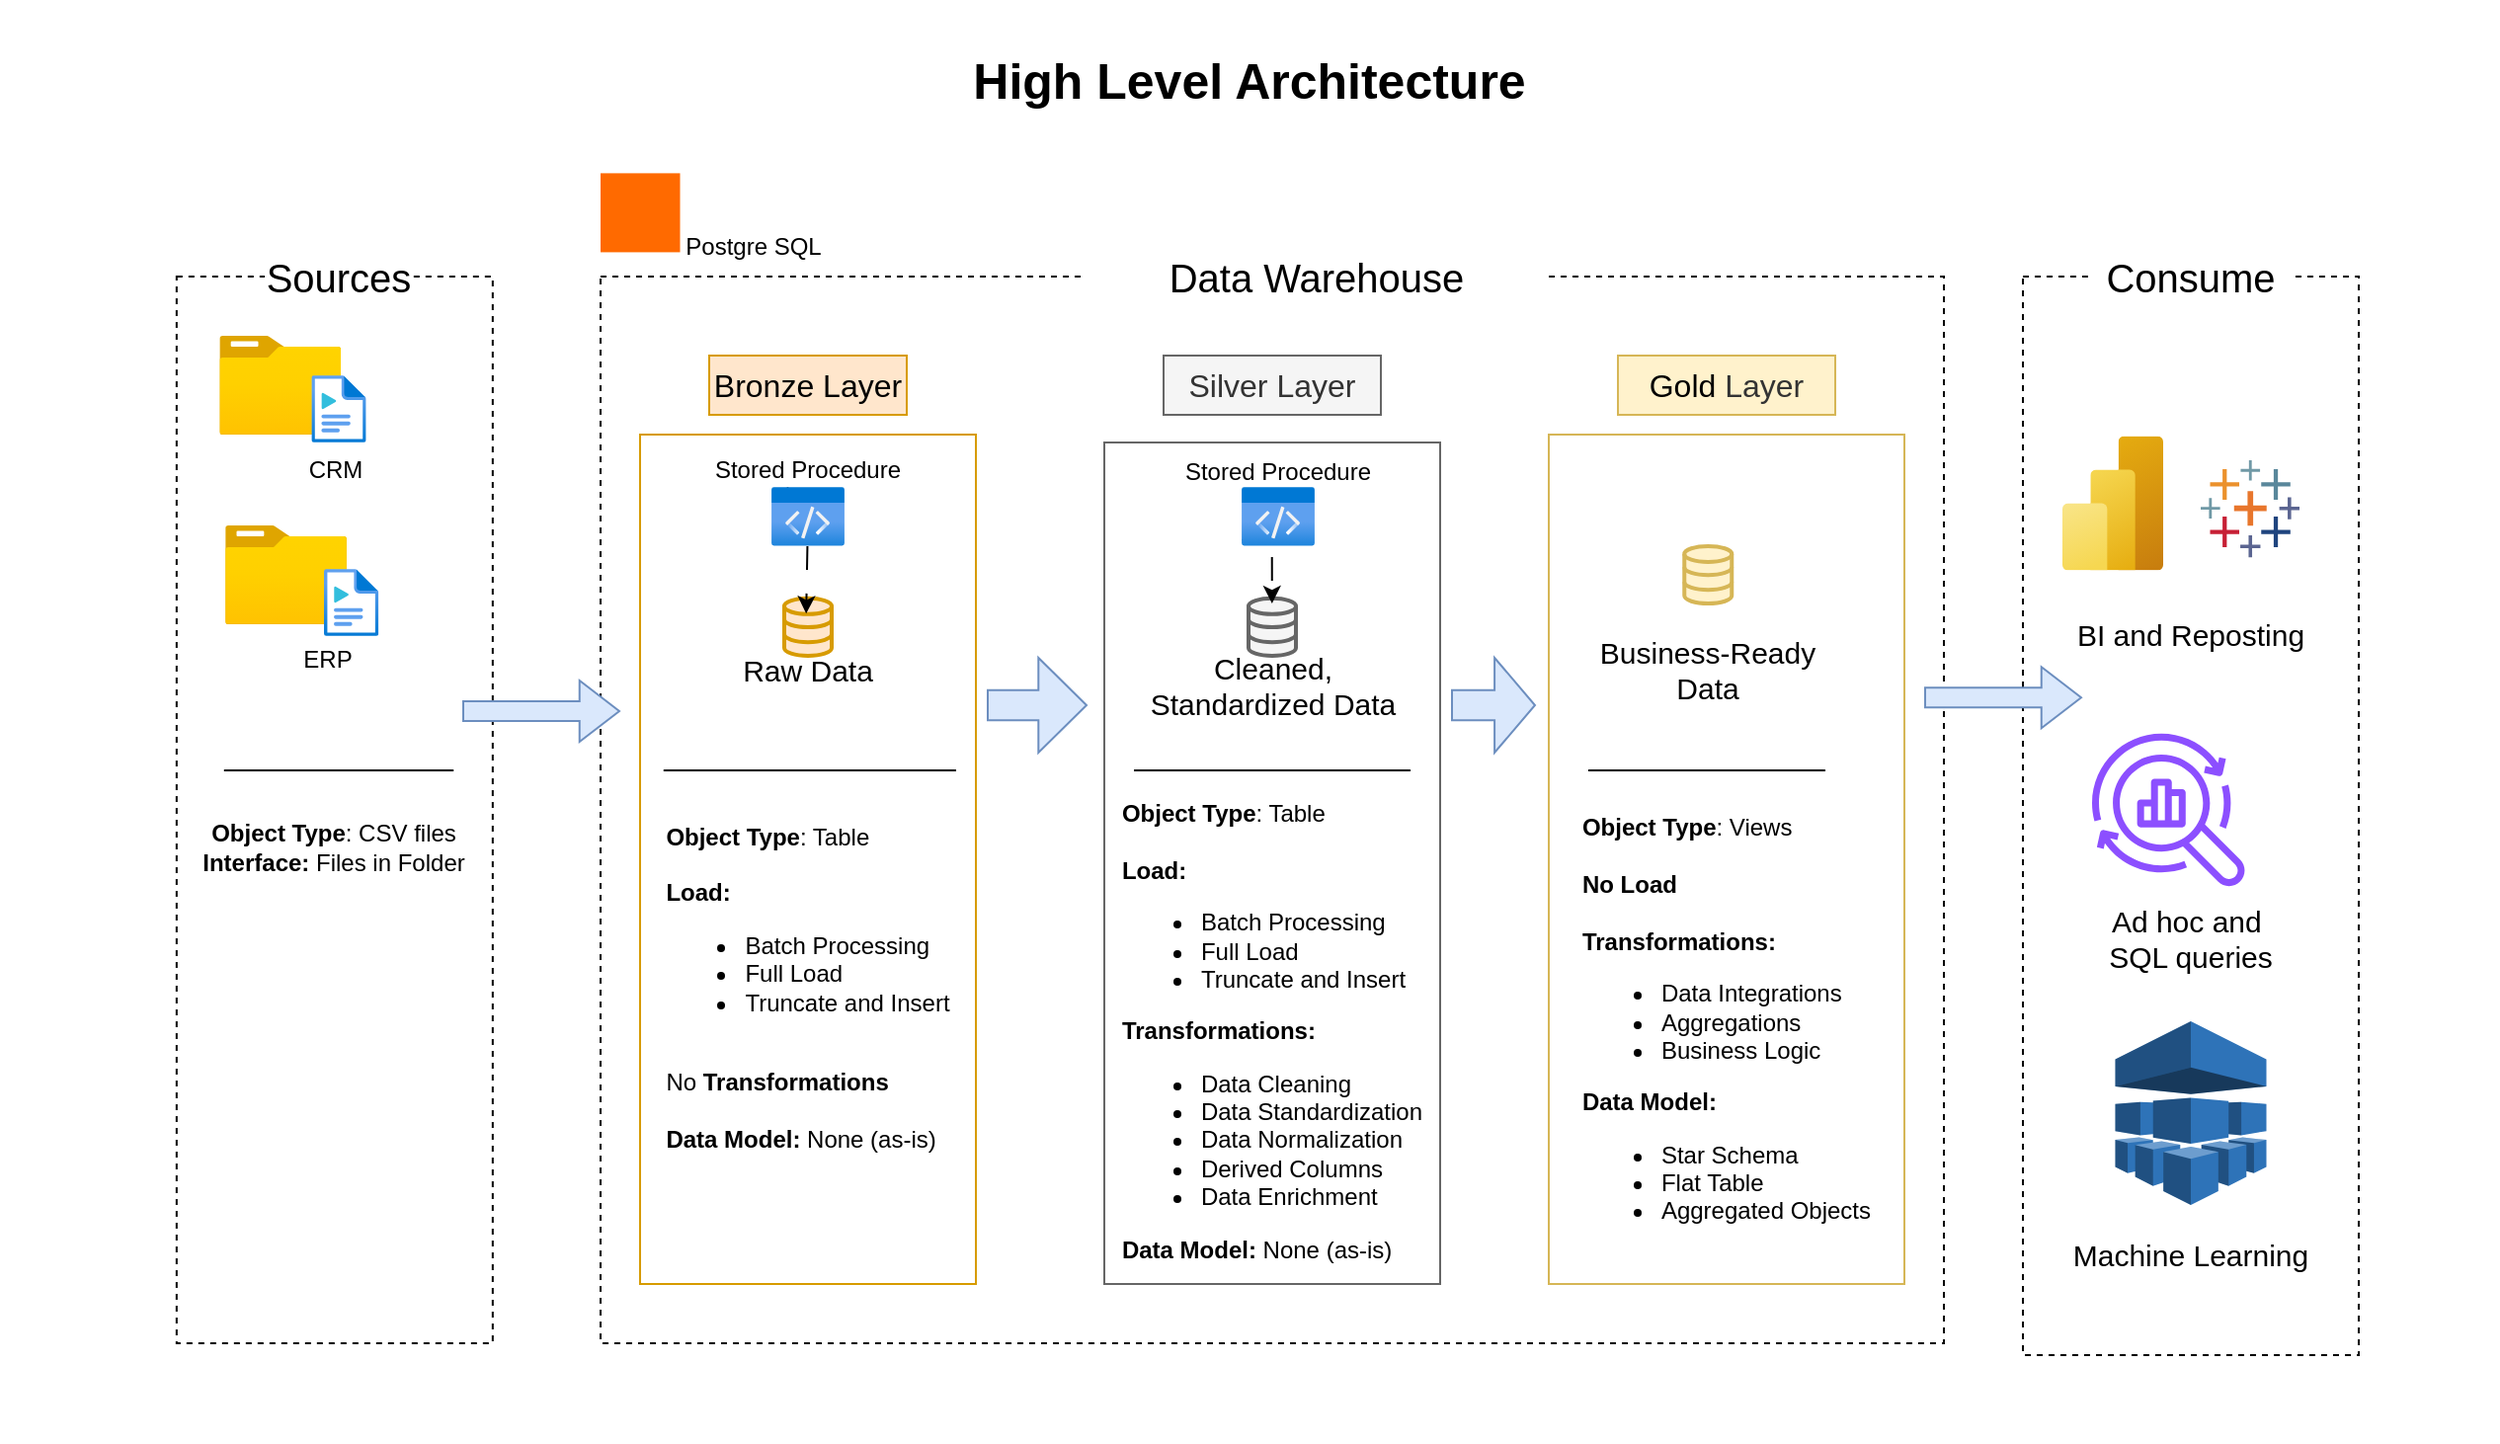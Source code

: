 <mxfile version="27.1.0">
  <diagram name="Page-1" id="UyoQA-DbS-WNRjcMtXRS">
    <mxGraphModel dx="2622" dy="1625" grid="1" gridSize="10" guides="1" tooltips="1" connect="1" arrows="1" fold="1" page="1" pageScale="1" pageWidth="1169" pageHeight="827" math="0" shadow="0">
      <root>
        <mxCell id="0" />
        <mxCell id="1" parent="0" />
        <mxCell id="x7eHJuOUHtY2mtEtCWDm-1" value="" style="rounded=0;whiteSpace=wrap;html=1;gradientColor=none;fillColor=none;dashed=1;" parent="1" vertex="1">
          <mxGeometry x="-14.58" y="110" width="160" height="540" as="geometry" />
        </mxCell>
        <mxCell id="x7eHJuOUHtY2mtEtCWDm-3" value="" style="rounded=0;whiteSpace=wrap;html=1;fillColor=none;dashed=1;" parent="1" vertex="1">
          <mxGeometry x="200" y="110" width="680" height="540" as="geometry" />
        </mxCell>
        <mxCell id="x7eHJuOUHtY2mtEtCWDm-6" value="" style="rounded=0;whiteSpace=wrap;html=1;gradientColor=none;fillColor=none;dashed=1;" parent="1" vertex="1">
          <mxGeometry x="920" y="110" width="170" height="546" as="geometry" />
        </mxCell>
        <mxCell id="x7eHJuOUHtY2mtEtCWDm-7" value="&lt;span style=&quot;font-size: 20px;&quot;&gt;Consume&lt;/span&gt;" style="rounded=0;whiteSpace=wrap;html=1;fillColor=default;dashed=1;strokeColor=none;" parent="1" vertex="1">
          <mxGeometry x="955" y="90" width="100" height="40" as="geometry" />
        </mxCell>
        <mxCell id="x7eHJuOUHtY2mtEtCWDm-10" value="&lt;font style=&quot;font-size: 16px;&quot;&gt;Bronze Layer&lt;/font&gt;" style="rounded=0;whiteSpace=wrap;html=1;fillColor=#ffe6cc;strokeColor=#d79b00;" parent="1" vertex="1">
          <mxGeometry x="255" y="150" width="100" height="30" as="geometry" />
        </mxCell>
        <mxCell id="x7eHJuOUHtY2mtEtCWDm-11" value="" style="rounded=0;whiteSpace=wrap;html=1;fillColor=none;strokeColor=#d79b00;" parent="1" vertex="1">
          <mxGeometry x="220" y="190" width="170" height="430" as="geometry" />
        </mxCell>
        <mxCell id="x7eHJuOUHtY2mtEtCWDm-12" value="&lt;font style=&quot;font-size: 16px;&quot;&gt;Silver Layer&lt;/font&gt;" style="rounded=0;whiteSpace=wrap;html=1;fillColor=#f5f5f5;strokeColor=#666666;fontColor=#333333;" parent="1" vertex="1">
          <mxGeometry x="485" y="150" width="110" height="30" as="geometry" />
        </mxCell>
        <mxCell id="x7eHJuOUHtY2mtEtCWDm-13" value="" style="rounded=0;whiteSpace=wrap;html=1;fillColor=none;strokeColor=#666666;fontColor=#333333;" parent="1" vertex="1">
          <mxGeometry x="455" y="194" width="170" height="426" as="geometry" />
        </mxCell>
        <mxCell id="x7eHJuOUHtY2mtEtCWDm-14" value="&lt;font style=&quot;font-size: 16px;&quot;&gt;Gold&lt;/font&gt;&lt;span style=&quot;font-size: 16px; background-color: transparent; color: light-dark(rgb(51, 51, 51), rgb(193, 193, 193));&quot;&gt;&amp;nbsp;Layer&lt;/span&gt;" style="rounded=0;whiteSpace=wrap;html=1;fillColor=#fff2cc;strokeColor=#d6b656;" parent="1" vertex="1">
          <mxGeometry x="715" y="150" width="110" height="30" as="geometry" />
        </mxCell>
        <mxCell id="x7eHJuOUHtY2mtEtCWDm-15" value="" style="rounded=0;whiteSpace=wrap;html=1;fillColor=none;strokeColor=#d6b656;" parent="1" vertex="1">
          <mxGeometry x="680" y="190" width="180" height="430" as="geometry" />
        </mxCell>
        <mxCell id="x7eHJuOUHtY2mtEtCWDm-16" value="&lt;span style=&quot;font-size: 20px;&quot;&gt;Data Warehouse&lt;/span&gt;" style="rounded=0;whiteSpace=wrap;html=1;fillColor=default;dashed=1;strokeColor=none;" parent="1" vertex="1">
          <mxGeometry x="445" y="90" width="235" height="40" as="geometry" />
        </mxCell>
        <mxCell id="x7eHJuOUHtY2mtEtCWDm-17" value="&lt;span style=&quot;font-size: 20px;&quot;&gt;Sources&lt;/span&gt;" style="rounded=0;whiteSpace=wrap;html=1;fillColor=default;dashed=1;strokeColor=none;" parent="1" vertex="1">
          <mxGeometry x="30.0" y="90" width="75" height="40" as="geometry" />
        </mxCell>
        <mxCell id="aEV6DZaxdg5_JUY5gSKp-2" value="" style="image;aspect=fixed;html=1;points=[];align=center;fontSize=12;image=img/lib/azure2/general/Folder_Blank.svg;" vertex="1" parent="1">
          <mxGeometry x="7.09" y="140" width="61.6" height="50" as="geometry" />
        </mxCell>
        <mxCell id="aEV6DZaxdg5_JUY5gSKp-3" value="" style="image;aspect=fixed;html=1;points=[];align=center;fontSize=12;image=img/lib/azure2/general/Media_File.svg;" vertex="1" parent="1">
          <mxGeometry x="53.69" y="160" width="27.63" height="34" as="geometry" />
        </mxCell>
        <mxCell id="aEV6DZaxdg5_JUY5gSKp-5" value="" style="image;aspect=fixed;html=1;points=[];align=center;fontSize=12;image=img/lib/azure2/general/Folder_Blank.svg;" vertex="1" parent="1">
          <mxGeometry x="10.0" y="236" width="61.6" height="50" as="geometry" />
        </mxCell>
        <mxCell id="aEV6DZaxdg5_JUY5gSKp-6" value="" style="image;aspect=fixed;html=1;points=[];align=center;fontSize=12;image=img/lib/azure2/general/Media_File.svg;" vertex="1" parent="1">
          <mxGeometry x="60.0" y="258" width="27.63" height="34" as="geometry" />
        </mxCell>
        <mxCell id="aEV6DZaxdg5_JUY5gSKp-7" value="CRM" style="text;html=1;align=center;verticalAlign=middle;whiteSpace=wrap;rounded=0;" vertex="1" parent="1">
          <mxGeometry x="33.51" y="190" width="63.81" height="36" as="geometry" />
        </mxCell>
        <mxCell id="aEV6DZaxdg5_JUY5gSKp-8" value="ERP" style="text;html=1;align=center;verticalAlign=middle;whiteSpace=wrap;rounded=0;" vertex="1" parent="1">
          <mxGeometry x="30" y="286" width="63.81" height="36" as="geometry" />
        </mxCell>
        <mxCell id="aEV6DZaxdg5_JUY5gSKp-11" value="" style="endArrow=none;html=1;rounded=0;" edge="1" parent="1">
          <mxGeometry width="50" height="50" relative="1" as="geometry">
            <mxPoint x="9.4" y="360" as="sourcePoint" />
            <mxPoint x="125.61" y="360" as="targetPoint" />
            <Array as="points">
              <mxPoint x="49.4" y="360" />
            </Array>
          </mxGeometry>
        </mxCell>
        <mxCell id="aEV6DZaxdg5_JUY5gSKp-12" value="&lt;b&gt;Object Type&lt;/b&gt;: CSV files&lt;div&gt;&lt;b&gt;Interface: &lt;/b&gt;Files in Folder&lt;/div&gt;" style="text;html=1;align=center;verticalAlign=middle;whiteSpace=wrap;rounded=0;" vertex="1" parent="1">
          <mxGeometry x="-14.58" y="384" width="160" height="30" as="geometry" />
        </mxCell>
        <mxCell id="aEV6DZaxdg5_JUY5gSKp-13" value="" style="html=1;verticalLabelPosition=bottom;align=center;labelBackgroundColor=#ffffff;verticalAlign=top;strokeWidth=2;strokeColor=#d79b00;shadow=0;dashed=0;shape=mxgraph.ios7.icons.data;fillColor=#ffe6cc;" vertex="1" parent="1">
          <mxGeometry x="293" y="272.9" width="24" height="29.1" as="geometry" />
        </mxCell>
        <mxCell id="aEV6DZaxdg5_JUY5gSKp-14" value="" style="html=1;verticalLabelPosition=bottom;align=center;labelBackgroundColor=#ffffff;verticalAlign=top;strokeWidth=2;strokeColor=#666666;shadow=0;dashed=0;shape=mxgraph.ios7.icons.data;fillColor=#f5f5f5;fontColor=#333333;" vertex="1" parent="1">
          <mxGeometry x="528" y="272.9" width="24" height="29.1" as="geometry" />
        </mxCell>
        <mxCell id="aEV6DZaxdg5_JUY5gSKp-15" value="" style="html=1;verticalLabelPosition=bottom;align=center;labelBackgroundColor=#ffffff;verticalAlign=top;strokeWidth=2;strokeColor=#d6b656;shadow=0;dashed=0;shape=mxgraph.ios7.icons.data;fillColor=#fff2cc;" vertex="1" parent="1">
          <mxGeometry x="748.63" y="246.45" width="24" height="29.1" as="geometry" />
        </mxCell>
        <mxCell id="aEV6DZaxdg5_JUY5gSKp-16" value="&lt;font style=&quot;font-size: 15px;&quot;&gt;Raw Data&lt;/font&gt;" style="text;html=1;align=center;verticalAlign=middle;whiteSpace=wrap;rounded=0;" vertex="1" parent="1">
          <mxGeometry x="265" y="294" width="80" height="30" as="geometry" />
        </mxCell>
        <mxCell id="aEV6DZaxdg5_JUY5gSKp-17" value="&lt;font style=&quot;font-size: 15px;&quot;&gt;Cleaned, Standardized Data&lt;/font&gt;" style="text;html=1;align=center;verticalAlign=middle;whiteSpace=wrap;rounded=0;" vertex="1" parent="1">
          <mxGeometry x="467.5" y="302" width="145" height="30" as="geometry" />
        </mxCell>
        <mxCell id="aEV6DZaxdg5_JUY5gSKp-20" value="" style="endArrow=none;html=1;rounded=0;" edge="1" parent="1">
          <mxGeometry width="50" height="50" relative="1" as="geometry">
            <mxPoint x="231.9" y="360" as="sourcePoint" />
            <mxPoint x="380" y="360" as="targetPoint" />
            <Array as="points">
              <mxPoint x="271.9" y="360" />
            </Array>
          </mxGeometry>
        </mxCell>
        <mxCell id="aEV6DZaxdg5_JUY5gSKp-21" value="" style="endArrow=none;html=1;rounded=0;" edge="1" parent="1">
          <mxGeometry width="50" height="50" relative="1" as="geometry">
            <mxPoint x="470" y="360" as="sourcePoint" />
            <mxPoint x="610" y="360" as="targetPoint" />
            <Array as="points">
              <mxPoint x="516.89" y="360" />
            </Array>
          </mxGeometry>
        </mxCell>
        <mxCell id="aEV6DZaxdg5_JUY5gSKp-22" value="" style="endArrow=none;html=1;rounded=0;" edge="1" parent="1">
          <mxGeometry width="50" height="50" relative="1" as="geometry">
            <mxPoint x="700" y="360" as="sourcePoint" />
            <mxPoint x="820" y="360" as="targetPoint" />
            <Array as="points">
              <mxPoint x="740" y="360" />
            </Array>
          </mxGeometry>
        </mxCell>
        <mxCell id="aEV6DZaxdg5_JUY5gSKp-23" value="" style="shape=flexArrow;endArrow=classic;html=1;rounded=0;width=10;endSize=6.379;fillColor=#dae8fc;strokeColor=#6c8ebf;" edge="1" parent="1">
          <mxGeometry width="50" height="50" relative="1" as="geometry">
            <mxPoint x="130" y="330" as="sourcePoint" />
            <mxPoint x="210" y="330" as="targetPoint" />
          </mxGeometry>
        </mxCell>
        <mxCell id="aEV6DZaxdg5_JUY5gSKp-29" value="&lt;font style=&quot;font-size: 15px;&quot;&gt;Business-Ready&lt;/font&gt;&lt;div&gt;&lt;font style=&quot;font-size: 15px;&quot;&gt;Data&lt;/font&gt;&lt;/div&gt;" style="text;html=1;align=center;verticalAlign=middle;whiteSpace=wrap;rounded=0;" vertex="1" parent="1">
          <mxGeometry x="700" y="302" width="121.25" height="14" as="geometry" />
        </mxCell>
        <mxCell id="aEV6DZaxdg5_JUY5gSKp-30" value="&lt;div style=&quot;text-align: left;&quot;&gt;&lt;b style=&quot;background-color: transparent; color: light-dark(rgb(0, 0, 0), rgb(255, 255, 255));&quot;&gt;Object Type&lt;/b&gt;&lt;span style=&quot;background-color: transparent; color: light-dark(rgb(0, 0, 0), rgb(255, 255, 255));&quot;&gt;: Table&lt;/span&gt;&lt;/div&gt;&lt;div style=&quot;text-align: left;&quot;&gt;&lt;span style=&quot;background-color: transparent; color: light-dark(rgb(0, 0, 0), rgb(255, 255, 255));&quot;&gt;&lt;br&gt;&lt;/span&gt;&lt;/div&gt;&lt;div&gt;&lt;div style=&quot;text-align: left;&quot;&gt;&lt;b style=&quot;background-color: transparent; color: light-dark(rgb(0, 0, 0), rgb(255, 255, 255));&quot;&gt;Load:&lt;/b&gt;&lt;/div&gt;&lt;div&gt;&lt;ul&gt;&lt;li style=&quot;text-align: left;&quot;&gt;Batch Processing&lt;/li&gt;&lt;li style=&quot;text-align: left;&quot;&gt;Full Load&lt;/li&gt;&lt;li style=&quot;text-align: left;&quot;&gt;Truncate and Insert&lt;/li&gt;&lt;/ul&gt;&lt;div style=&quot;text-align: left;&quot;&gt;&lt;br&gt;&lt;/div&gt;&lt;div style=&quot;text-align: left;&quot;&gt;No &lt;b&gt;Transformations&lt;/b&gt;&lt;/div&gt;&lt;/div&gt;&lt;/div&gt;&lt;div style=&quot;text-align: left;&quot;&gt;&lt;b&gt;&lt;br&gt;&lt;/b&gt;&lt;/div&gt;&lt;div style=&quot;text-align: left;&quot;&gt;&lt;b&gt;Data Model: &lt;/b&gt;None (as-is)&lt;/div&gt;" style="text;html=1;align=center;verticalAlign=middle;whiteSpace=wrap;rounded=0;" vertex="1" parent="1">
          <mxGeometry x="225" y="360" width="160" height="220" as="geometry" />
        </mxCell>
        <mxCell id="aEV6DZaxdg5_JUY5gSKp-33" value="&lt;div style=&quot;text-align: left;&quot;&gt;&lt;b style=&quot;background-color: transparent; color: light-dark(rgb(0, 0, 0), rgb(255, 255, 255));&quot;&gt;Object Type&lt;/b&gt;&lt;span style=&quot;background-color: transparent; color: light-dark(rgb(0, 0, 0), rgb(255, 255, 255));&quot;&gt;: Table&lt;/span&gt;&lt;/div&gt;&lt;div style=&quot;text-align: left;&quot;&gt;&lt;span style=&quot;background-color: transparent; color: light-dark(rgb(0, 0, 0), rgb(255, 255, 255));&quot;&gt;&lt;br&gt;&lt;/span&gt;&lt;/div&gt;&lt;div&gt;&lt;div style=&quot;text-align: left;&quot;&gt;&lt;b style=&quot;background-color: transparent; color: light-dark(rgb(0, 0, 0), rgb(255, 255, 255));&quot;&gt;Load:&lt;/b&gt;&lt;/div&gt;&lt;div&gt;&lt;ul&gt;&lt;li style=&quot;text-align: left;&quot;&gt;Batch Processing&lt;/li&gt;&lt;li style=&quot;text-align: left;&quot;&gt;Full Load&lt;/li&gt;&lt;li style=&quot;text-align: left;&quot;&gt;Truncate and Insert&lt;/li&gt;&lt;/ul&gt;&lt;div style=&quot;text-align: left;&quot;&gt;&lt;b&gt;Transformations:&lt;/b&gt;&lt;/div&gt;&lt;/div&gt;&lt;/div&gt;&lt;div style=&quot;text-align: left;&quot;&gt;&lt;ul&gt;&lt;li&gt;Data Cleaning&lt;/li&gt;&lt;li&gt;Data Standardization&lt;/li&gt;&lt;li&gt;Data Normalization&lt;/li&gt;&lt;li&gt;Derived Columns&lt;/li&gt;&lt;li&gt;Data Enrichment&lt;/li&gt;&lt;/ul&gt;&lt;/div&gt;&lt;div style=&quot;text-align: left;&quot;&gt;&lt;b&gt;Data Model: &lt;/b&gt;None (as-is)&lt;/div&gt;" style="text;html=1;align=center;verticalAlign=middle;whiteSpace=wrap;rounded=0;" vertex="1" parent="1">
          <mxGeometry x="460" y="384" width="160" height="216" as="geometry" />
        </mxCell>
        <mxCell id="aEV6DZaxdg5_JUY5gSKp-34" value="&lt;div style=&quot;text-align: left;&quot;&gt;&lt;b style=&quot;background-color: transparent; color: light-dark(rgb(0, 0, 0), rgb(255, 255, 255));&quot;&gt;Object Type&lt;/b&gt;&lt;span style=&quot;background-color: transparent; color: light-dark(rgb(0, 0, 0), rgb(255, 255, 255));&quot;&gt;: Views&lt;/span&gt;&lt;/div&gt;&lt;div style=&quot;text-align: left;&quot;&gt;&lt;span style=&quot;background-color: transparent; color: light-dark(rgb(0, 0, 0), rgb(255, 255, 255));&quot;&gt;&lt;br&gt;&lt;/span&gt;&lt;/div&gt;&lt;div&gt;&lt;div style=&quot;text-align: left;&quot;&gt;&lt;b style=&quot;background-color: transparent; color: light-dark(rgb(0, 0, 0), rgb(255, 255, 255));&quot;&gt;No Load&lt;/b&gt;&lt;/div&gt;&lt;div style=&quot;text-align: left;&quot;&gt;&lt;b style=&quot;background-color: transparent; color: light-dark(rgb(0, 0, 0), rgb(255, 255, 255));&quot;&gt;&lt;br&gt;&lt;/b&gt;&lt;/div&gt;&lt;div style=&quot;text-align: left;&quot;&gt;&lt;b style=&quot;background-color: transparent; color: light-dark(rgb(0, 0, 0), rgb(255, 255, 255));&quot;&gt;Transformations:&lt;/b&gt;&lt;/div&gt;&lt;/div&gt;&lt;div style=&quot;&quot;&gt;&lt;ul&gt;&lt;li style=&quot;text-align: left;&quot;&gt;Data Integrations&lt;/li&gt;&lt;li style=&quot;text-align: left;&quot;&gt;Aggregations&lt;/li&gt;&lt;li style=&quot;text-align: left;&quot;&gt;Business Logic&lt;/li&gt;&lt;/ul&gt;&lt;/div&gt;&lt;div style=&quot;text-align: left;&quot;&gt;&lt;b&gt;Data Model:&amp;nbsp;&lt;/b&gt;&lt;/div&gt;&lt;div style=&quot;text-align: left;&quot;&gt;&lt;ul&gt;&lt;li&gt;Star Schema&lt;/li&gt;&lt;li&gt;Flat Table&lt;/li&gt;&lt;li&gt;Aggregated Objects&lt;/li&gt;&lt;/ul&gt;&lt;/div&gt;" style="text;html=1;align=center;verticalAlign=middle;whiteSpace=wrap;rounded=0;" vertex="1" parent="1">
          <mxGeometry x="690" y="372" width="160" height="240" as="geometry" />
        </mxCell>
        <mxCell id="aEV6DZaxdg5_JUY5gSKp-36" value="" style="shape=flexArrow;endArrow=classic;html=1;rounded=0;width=10;endSize=6.379;fillColor=#dae8fc;strokeColor=#6c8ebf;" edge="1" parent="1">
          <mxGeometry width="50" height="50" relative="1" as="geometry">
            <mxPoint x="870" y="323.09" as="sourcePoint" />
            <mxPoint x="950" y="323.09" as="targetPoint" />
          </mxGeometry>
        </mxCell>
        <mxCell id="aEV6DZaxdg5_JUY5gSKp-37" value="" style="shape=singleArrow;direction=north;whiteSpace=wrap;html=1;rotation=90;fillColor=#dae8fc;strokeColor=#6c8ebf;arrowWidth=0.317;arrowSize=0.487;" vertex="1" parent="1">
          <mxGeometry x="397" y="302" width="48" height="50" as="geometry" />
        </mxCell>
        <mxCell id="aEV6DZaxdg5_JUY5gSKp-38" value="" style="shape=singleArrow;direction=north;whiteSpace=wrap;html=1;rotation=90;fillColor=#dae8fc;strokeColor=#6c8ebf;arrowWidth=0.317;arrowSize=0.487;" vertex="1" parent="1">
          <mxGeometry x="628" y="306" width="48" height="42" as="geometry" />
        </mxCell>
        <mxCell id="aEV6DZaxdg5_JUY5gSKp-39" value="" style="image;aspect=fixed;html=1;points=[];align=center;fontSize=12;image=img/lib/azure2/analytics/Power_BI_Embedded.svg;" vertex="1" parent="1">
          <mxGeometry x="940" y="190.8" width="51" height="68" as="geometry" />
        </mxCell>
        <mxCell id="aEV6DZaxdg5_JUY5gSKp-40" value="" style="verticalLabelPosition=bottom;aspect=fixed;html=1;shape=mxgraph.salesforce.analytics;" vertex="1" parent="1">
          <mxGeometry x="1010" y="190.8" width="50" height="73.5" as="geometry" />
        </mxCell>
        <mxCell id="aEV6DZaxdg5_JUY5gSKp-41" value="" style="sketch=0;outlineConnect=0;fontColor=#232F3E;gradientColor=none;fillColor=#8C4FFF;strokeColor=none;dashed=0;verticalLabelPosition=bottom;verticalAlign=top;align=center;html=1;fontSize=12;fontStyle=0;aspect=fixed;pointerEvents=1;shape=mxgraph.aws4.opensearch_observability;" vertex="1" parent="1">
          <mxGeometry x="955" y="341" width="78" height="78" as="geometry" />
        </mxCell>
        <mxCell id="aEV6DZaxdg5_JUY5gSKp-42" value="" style="outlineConnect=0;dashed=0;verticalLabelPosition=bottom;verticalAlign=top;align=center;html=1;shape=mxgraph.aws3.machine_learning;fillColor=#2E73B8;gradientColor=none;" vertex="1" parent="1">
          <mxGeometry x="966.75" y="487" width="76.5" height="93" as="geometry" />
        </mxCell>
        <mxCell id="aEV6DZaxdg5_JUY5gSKp-43" value="&lt;font style=&quot;font-size: 15px;&quot;&gt;BI and Reposting&lt;/font&gt;" style="text;html=1;align=center;verticalAlign=middle;whiteSpace=wrap;rounded=0;" vertex="1" parent="1">
          <mxGeometry x="940" y="275.55" width="130" height="30" as="geometry" />
        </mxCell>
        <mxCell id="aEV6DZaxdg5_JUY5gSKp-44" style="edgeStyle=orthogonalEdgeStyle;rounded=0;orthogonalLoop=1;jettySize=auto;html=1;exitX=0.5;exitY=1;exitDx=0;exitDy=0;" edge="1" parent="1" source="aEV6DZaxdg5_JUY5gSKp-43" target="aEV6DZaxdg5_JUY5gSKp-43">
          <mxGeometry relative="1" as="geometry" />
        </mxCell>
        <mxCell id="aEV6DZaxdg5_JUY5gSKp-45" value="&lt;span style=&quot;font-size: 15px;&quot;&gt;Ad hoc and&amp;nbsp;&lt;/span&gt;&lt;div&gt;&lt;span style=&quot;font-size: 15px;&quot;&gt;SQL queries&lt;/span&gt;&lt;/div&gt;" style="text;html=1;align=center;verticalAlign=middle;whiteSpace=wrap;rounded=0;" vertex="1" parent="1">
          <mxGeometry x="940" y="430" width="130" height="30" as="geometry" />
        </mxCell>
        <mxCell id="aEV6DZaxdg5_JUY5gSKp-46" value="&lt;span style=&quot;font-size: 15px;&quot;&gt;Machine Learning&lt;/span&gt;" style="text;html=1;align=center;verticalAlign=middle;whiteSpace=wrap;rounded=0;" vertex="1" parent="1">
          <mxGeometry x="940" y="590" width="130" height="30" as="geometry" />
        </mxCell>
        <mxCell id="aEV6DZaxdg5_JUY5gSKp-48" value="&lt;b&gt;&lt;font style=&quot;font-size: 25px;&quot;&gt;High Level Architecture&lt;/font&gt;&lt;/b&gt;" style="text;html=1;align=center;verticalAlign=middle;whiteSpace=wrap;rounded=0;" vertex="1" parent="1">
          <mxGeometry x="-103.46" y="-30" width="1263.46" height="80" as="geometry" />
        </mxCell>
        <mxCell id="aEV6DZaxdg5_JUY5gSKp-50" value="Postgre SQL" style="text;html=1;align=center;verticalAlign=middle;whiteSpace=wrap;rounded=0;" vertex="1" parent="1">
          <mxGeometry x="230" y="80" width="95" height="30" as="geometry" />
        </mxCell>
        <mxCell id="aEV6DZaxdg5_JUY5gSKp-64" value="" style="endArrow=classic;html=1;rounded=0;dashed=1;dashPattern=12 12;entryX=0.462;entryY=0.267;entryDx=0;entryDy=0;entryPerimeter=0;" edge="1" source="aEV6DZaxdg5_JUY5gSKp-66" parent="1" target="aEV6DZaxdg5_JUY5gSKp-13">
          <mxGeometry width="50" height="50" relative="1" as="geometry">
            <mxPoint x="301.12" y="226" as="sourcePoint" />
            <mxPoint x="305" y="260" as="targetPoint" />
          </mxGeometry>
        </mxCell>
        <mxCell id="aEV6DZaxdg5_JUY5gSKp-65" value="" style="endArrow=classic;html=1;rounded=0;dashed=1;dashPattern=12 12;" edge="1" target="aEV6DZaxdg5_JUY5gSKp-66" parent="1">
          <mxGeometry width="50" height="50" relative="1" as="geometry">
            <mxPoint x="301.12" y="226" as="sourcePoint" />
            <mxPoint x="301.12" y="286" as="targetPoint" />
          </mxGeometry>
        </mxCell>
        <mxCell id="aEV6DZaxdg5_JUY5gSKp-66" value="" style="image;aspect=fixed;html=1;points=[];align=center;fontSize=12;image=img/lib/azure2/general/Code.svg;" vertex="1" parent="1">
          <mxGeometry x="286.54" y="216.45" width="36.92" height="30" as="geometry" />
        </mxCell>
        <mxCell id="aEV6DZaxdg5_JUY5gSKp-67" value="Stored Procedure" style="text;html=1;align=center;verticalAlign=middle;whiteSpace=wrap;rounded=0;" vertex="1" parent="1">
          <mxGeometry x="247" y="193" width="116" height="30" as="geometry" />
        </mxCell>
        <mxCell id="aEV6DZaxdg5_JUY5gSKp-68" value="" style="endArrow=classic;html=1;rounded=0;dashed=1;dashPattern=12 12;" edge="1" parent="1">
          <mxGeometry width="50" height="50" relative="1" as="geometry">
            <mxPoint x="539.819" y="228.0" as="sourcePoint" />
            <mxPoint x="539.91" y="275.55" as="targetPoint" />
          </mxGeometry>
        </mxCell>
        <mxCell id="aEV6DZaxdg5_JUY5gSKp-69" value="" style="endArrow=classic;html=1;rounded=0;dashed=1;dashPattern=12 12;" edge="1" target="aEV6DZaxdg5_JUY5gSKp-70" parent="1">
          <mxGeometry width="50" height="50" relative="1" as="geometry">
            <mxPoint x="539.12" y="234" as="sourcePoint" />
            <mxPoint x="539.12" y="294" as="targetPoint" />
          </mxGeometry>
        </mxCell>
        <mxCell id="aEV6DZaxdg5_JUY5gSKp-70" value="" style="image;aspect=fixed;html=1;points=[];align=center;fontSize=12;image=img/lib/azure2/general/Code.svg;" vertex="1" parent="1">
          <mxGeometry x="524.54" y="216.45" width="36.92" height="30" as="geometry" />
        </mxCell>
        <mxCell id="aEV6DZaxdg5_JUY5gSKp-71" value="Stored Procedure" style="text;html=1;align=center;verticalAlign=middle;whiteSpace=wrap;rounded=0;" vertex="1" parent="1">
          <mxGeometry x="485" y="194" width="116" height="30" as="geometry" />
        </mxCell>
        <mxCell id="aEV6DZaxdg5_JUY5gSKp-72" value="" style="points=[];aspect=fixed;html=1;align=center;shadow=0;dashed=0;fillColor=#FF6A00;strokeColor=none;shape=mxgraph.alibaba_cloud.postgresql;" vertex="1" parent="1">
          <mxGeometry x="200" y="57.7" width="40.25" height="40" as="geometry" />
        </mxCell>
        <mxCell id="aEV6DZaxdg5_JUY5gSKp-75" value="&amp;nbsp;" style="text;html=1;align=center;verticalAlign=middle;resizable=0;points=[];autosize=1;strokeColor=none;fillColor=none;" vertex="1" parent="1">
          <mxGeometry x="455" y="670" width="30" height="30" as="geometry" />
        </mxCell>
      </root>
    </mxGraphModel>
  </diagram>
</mxfile>
